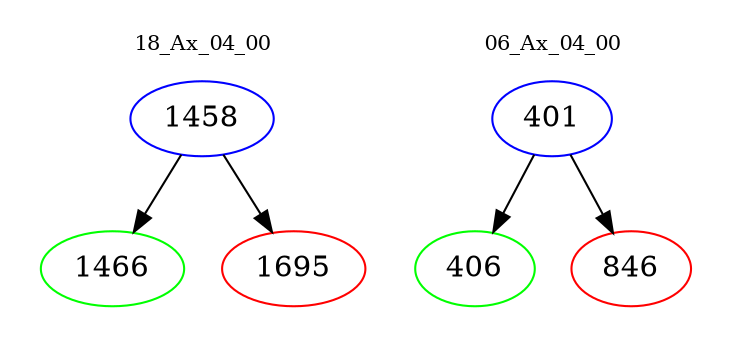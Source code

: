 digraph{
subgraph cluster_0 {
color = white
label = "18_Ax_04_00";
fontsize=10;
T0_1458 [label="1458", color="blue"]
T0_1458 -> T0_1466 [color="black"]
T0_1466 [label="1466", color="green"]
T0_1458 -> T0_1695 [color="black"]
T0_1695 [label="1695", color="red"]
}
subgraph cluster_1 {
color = white
label = "06_Ax_04_00";
fontsize=10;
T1_401 [label="401", color="blue"]
T1_401 -> T1_406 [color="black"]
T1_406 [label="406", color="green"]
T1_401 -> T1_846 [color="black"]
T1_846 [label="846", color="red"]
}
}

